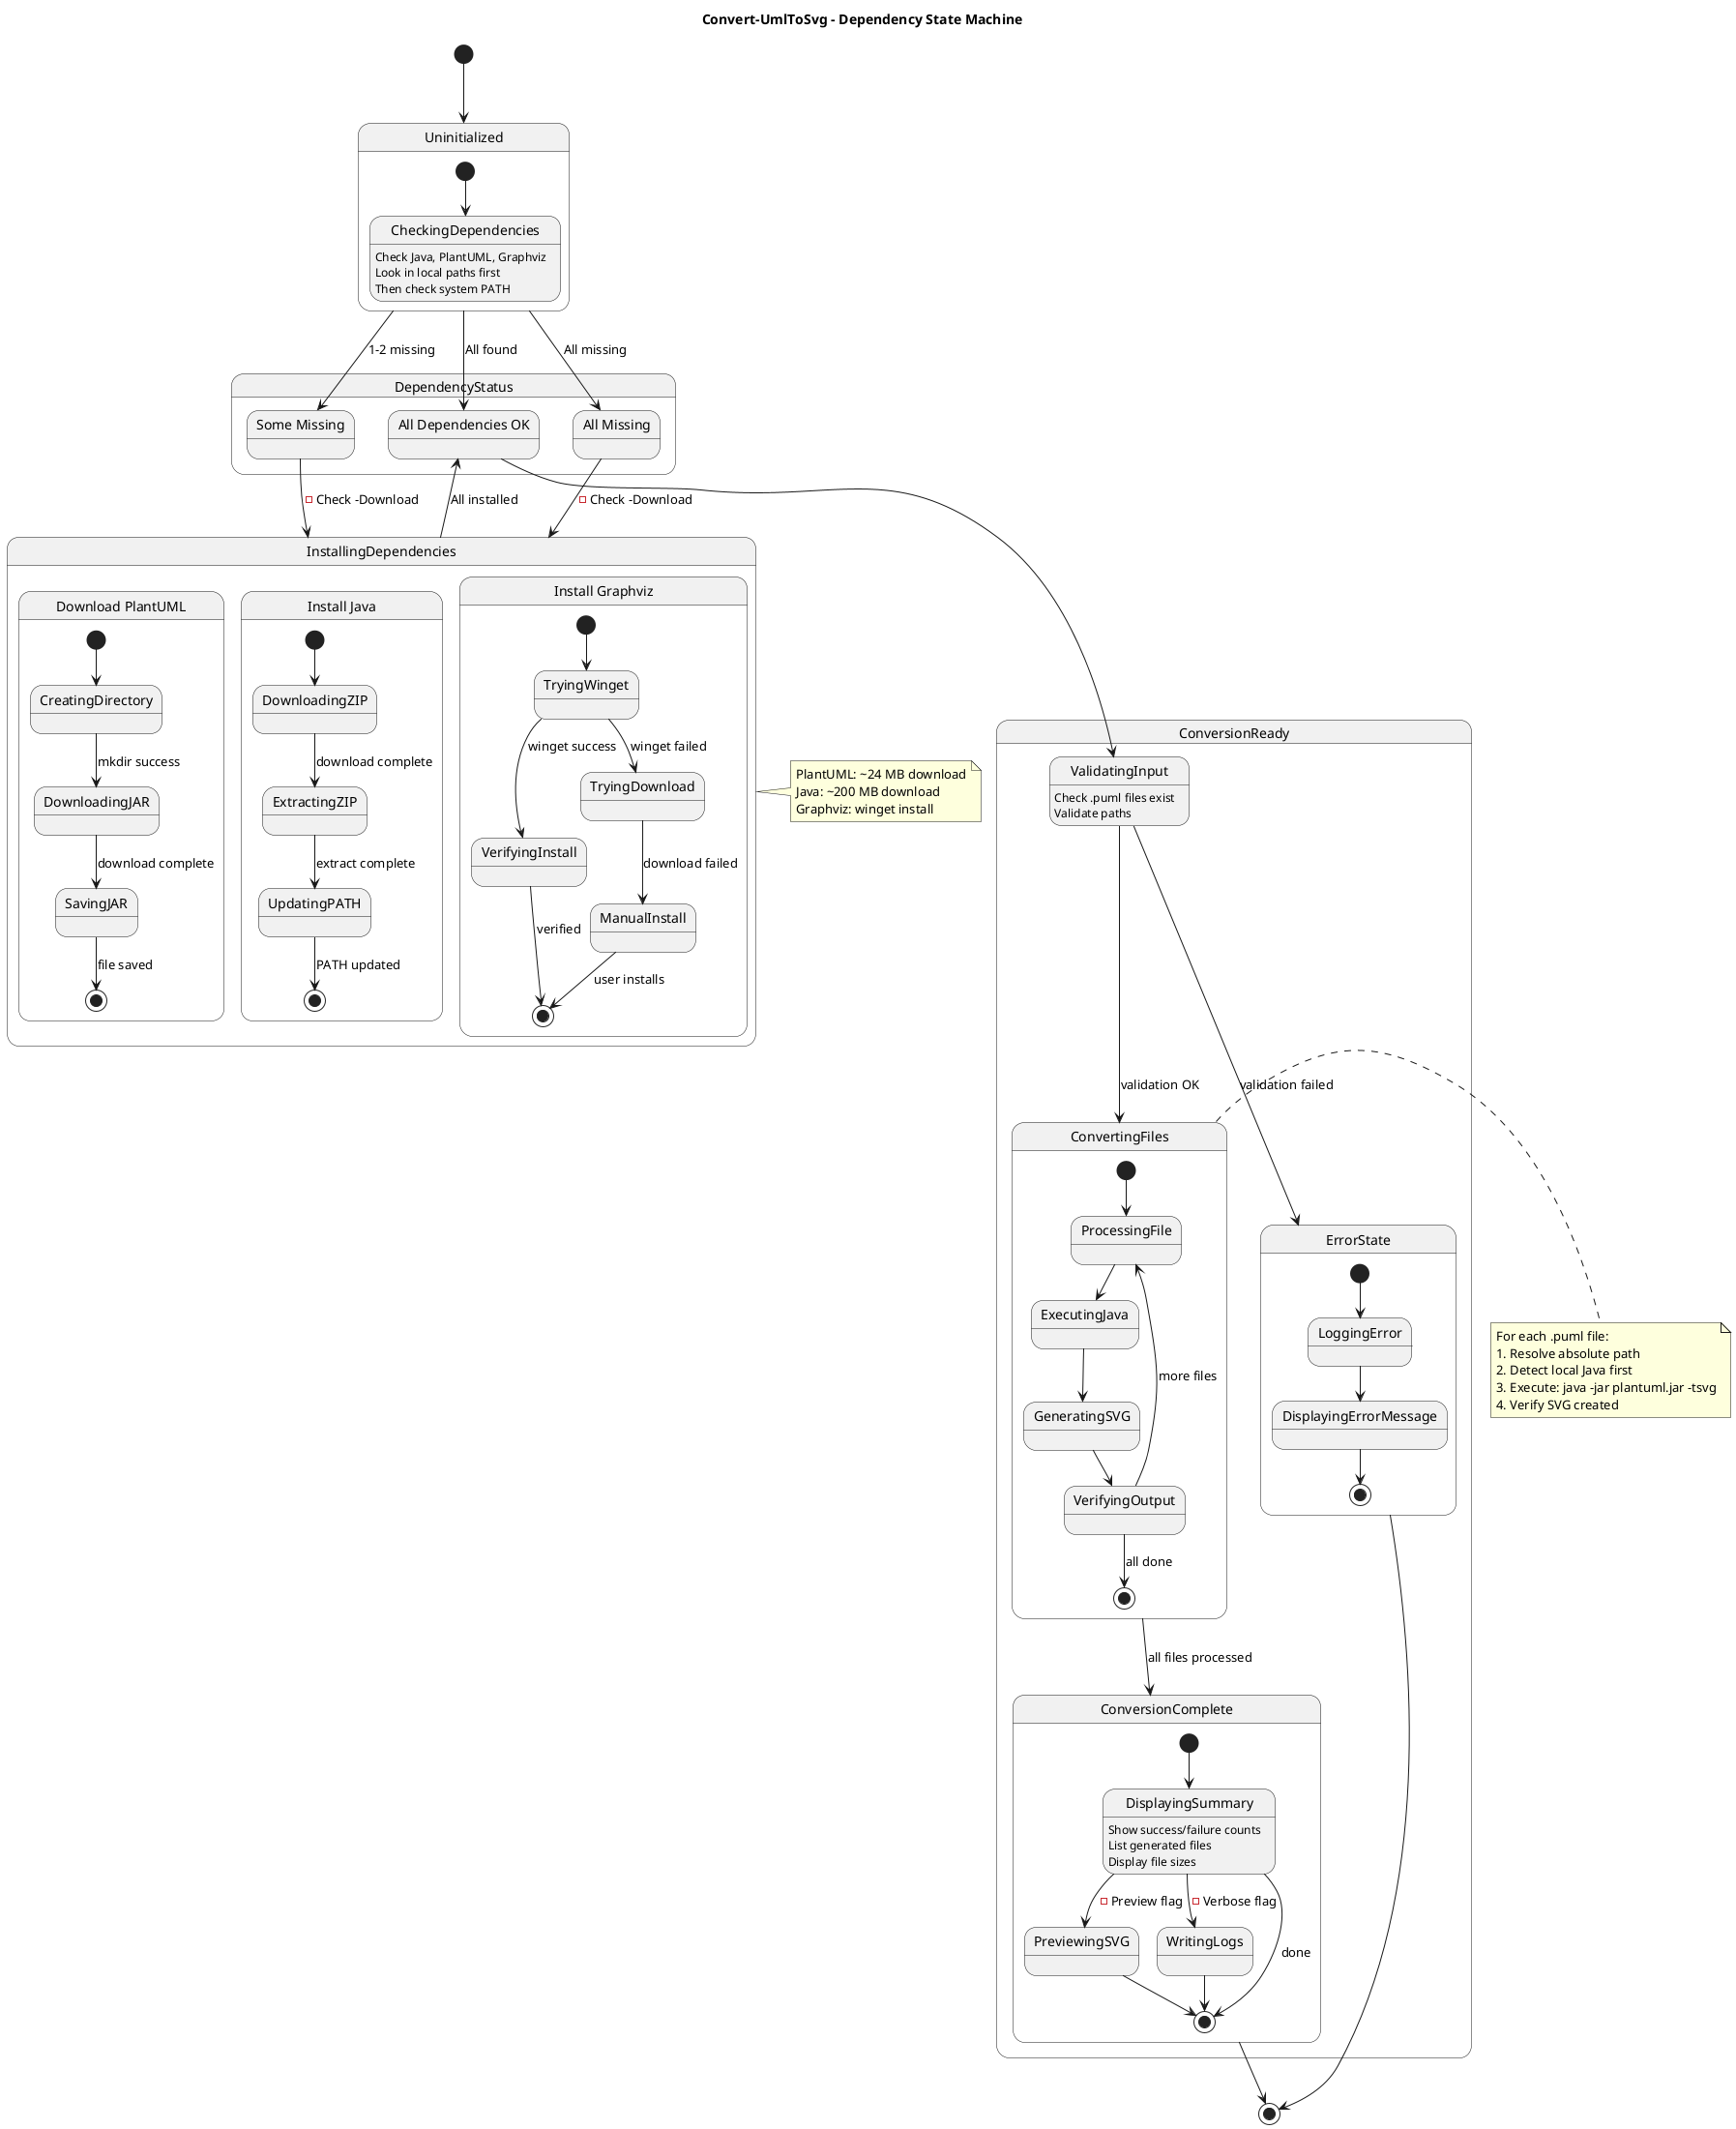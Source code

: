 @startuml state-diagram
title Convert-UmlToSvg - Dependency State Machine

[*] --> Uninitialized

state Uninitialized {
    [*] --> CheckingDependencies
    CheckingDependencies : Check Java, PlantUML, Graphviz
    CheckingDependencies : Look in local paths first
    CheckingDependencies : Then check system PATH
}

state DependencyStatus {
    state "All Dependencies OK" as AllOK
    state "Some Missing" as SomeMissing
    state "All Missing" as AllMissing
    
    Uninitialized --> AllOK : All found
    Uninitialized --> SomeMissing : 1-2 missing
    Uninitialized --> AllMissing : All missing
}

state InstallingDependencies {
    state "Download PlantUML" as DownloadPlantUML {
        [*] --> CreatingDirectory
        CreatingDirectory --> DownloadingJAR : mkdir success
        DownloadingJAR --> SavingJAR : download complete
        SavingJAR --> [*] : file saved
    }
    
    state "Install Java" as InstallJava {
        [*] --> DownloadingZIP
        DownloadingZIP --> ExtractingZIP : download complete
        ExtractingZIP --> UpdatingPATH : extract complete
        UpdatingPATH --> [*] : PATH updated
    }
    
    state "Install Graphviz" as InstallGraphviz {
        [*] --> TryingWinget
        TryingWinget --> VerifyingInstall : winget success
        TryingWinget --> TryingDownload : winget failed
        TryingDownload --> ManualInstall : download failed
        VerifyingInstall --> [*] : verified
        ManualInstall --> [*] : user installs
    }
}

SomeMissing --> InstallingDependencies : -Check -Download
AllMissing --> InstallingDependencies : -Check -Download

InstallingDependencies --> AllOK : All installed

state ConversionReady {
    AllOK --> ValidatingInput
    ValidatingInput : Check .puml files exist
    ValidatingInput : Validate paths
    
    ValidatingInput --> ConvertingFiles : validation OK
    ValidatingInput --> ErrorState : validation failed
    
    state ConvertingFiles {
        [*] --> ProcessingFile
        ProcessingFile --> ExecutingJava
        ExecutingJava --> GeneratingSVG
        GeneratingSVG --> VerifyingOutput
        VerifyingOutput --> ProcessingFile : more files
        VerifyingOutput --> [*] : all done
    }
    
    ConvertingFiles --> ConversionComplete : all files processed
}

state ConversionComplete {
    [*] --> DisplayingSummary
    DisplayingSummary : Show success/failure counts
    DisplayingSummary : List generated files
    DisplayingSummary : Display file sizes
    
    DisplayingSummary --> PreviewingSVG : -Preview flag
    DisplayingSummary --> WritingLogs : -Verbose flag
    DisplayingSummary --> [*] : done
    
    PreviewingSVG --> [*]
    WritingLogs --> [*]
}

ConversionComplete --> [*]

state ErrorState {
    [*] --> LoggingError
    LoggingError --> DisplayingErrorMessage
    DisplayingErrorMessage --> [*]
}

ErrorState --> [*]

note right of InstallingDependencies
    PlantUML: ~24 MB download
    Java: ~200 MB download
    Graphviz: winget install
end note

note right of ConvertingFiles
    For each .puml file:
    1. Resolve absolute path
    2. Detect local Java first
    3. Execute: java -jar plantuml.jar -tsvg
    4. Verify SVG created
end note

@enduml
